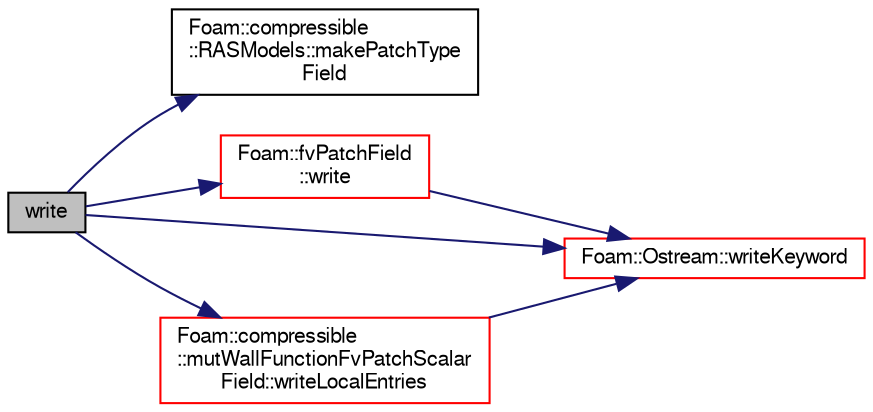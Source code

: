 digraph "write"
{
  bgcolor="transparent";
  edge [fontname="FreeSans",fontsize="10",labelfontname="FreeSans",labelfontsize="10"];
  node [fontname="FreeSans",fontsize="10",shape=record];
  rankdir="LR";
  Node152 [label="write",height=0.2,width=0.4,color="black", fillcolor="grey75", style="filled", fontcolor="black"];
  Node152 -> Node153 [color="midnightblue",fontsize="10",style="solid",fontname="FreeSans"];
  Node153 [label="Foam::compressible\l::RASModels::makePatchType\lField",height=0.2,width=0.4,color="black",URL="$a21174.html#a55e7697111c8c5328016ede6c857c4cf"];
  Node152 -> Node154 [color="midnightblue",fontsize="10",style="solid",fontname="FreeSans"];
  Node154 [label="Foam::fvPatchField\l::write",height=0.2,width=0.4,color="red",URL="$a22354.html#a293fdfec8bdfbd5c3913ab4c9f3454ff",tooltip="Write. "];
  Node154 -> Node162 [color="midnightblue",fontsize="10",style="solid",fontname="FreeSans"];
  Node162 [label="Foam::Ostream::writeKeyword",height=0.2,width=0.4,color="red",URL="$a26238.html#a3c58b2bb9174ea3c4a5fa58095d1290e",tooltip="Write the keyword followed by an appropriate indentation. "];
  Node152 -> Node162 [color="midnightblue",fontsize="10",style="solid",fontname="FreeSans"];
  Node152 -> Node166 [color="midnightblue",fontsize="10",style="solid",fontname="FreeSans"];
  Node166 [label="Foam::compressible\l::mutWallFunctionFvPatchScalar\lField::writeLocalEntries",height=0.2,width=0.4,color="red",URL="$a30722.html#a320f9d385b60c3b94e52b9e3d7164231",tooltip="Write local wall function variables. "];
  Node166 -> Node162 [color="midnightblue",fontsize="10",style="solid",fontname="FreeSans"];
}
